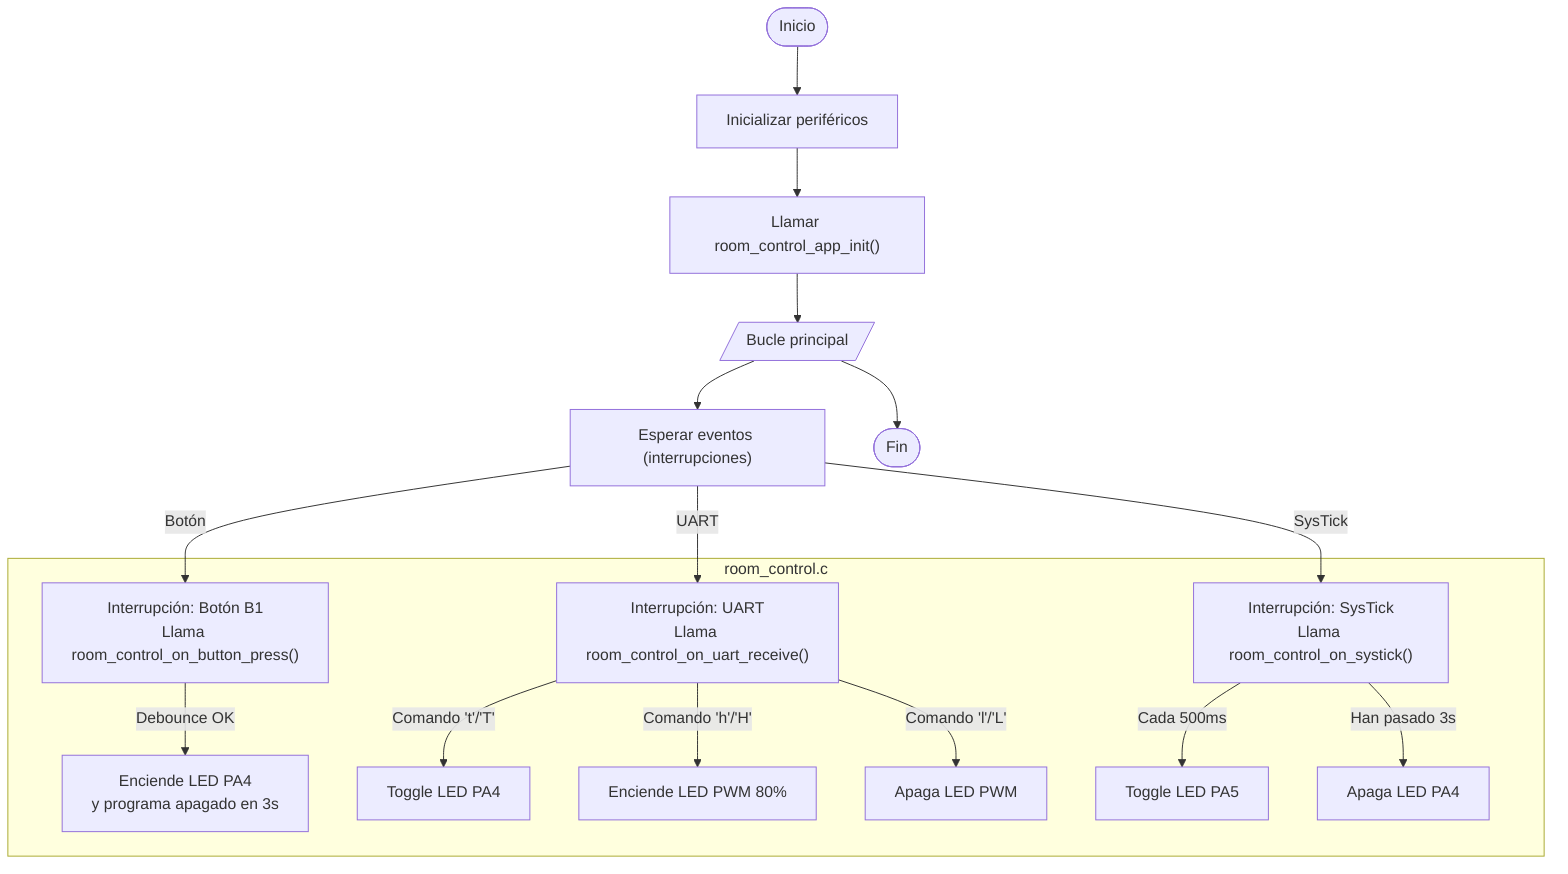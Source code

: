 flowchart TD
 subgraph RoomControl["room_control.c"]
        LED_ON["Enciende LED PA4\ny programa apagado en 3s"]
        EXTI["Interrupción: Botón B1\nLlama room_control_on_button_press()"]
        LED_TOGGLE["Toggle LED PA4"]
        UART["Interrupción: UART\nLlama room_control_on_uart_receive()"]
        PWM_ON["Enciende LED PWM 80%"]
        PWM_OFF["Apaga LED PWM"]
        LD2_TOGGLE["Toggle LED PA5"]
        SysTick["Interrupción: SysTick\nLlama room_control_on_systick()"]
        LED_OFF["Apaga LED PA4"]
  end
    Start(["Inicio"]) --> InitPeriph["Inicializar periféricos"]
    InitPeriph --> InitApp["Llamar room_control_app_init()"]
    InitApp --> MainLoop[/"Bucle principal"/]
    MainLoop --> Wait["Esperar eventos (interrupciones)"] & End(["Fin"])
    Wait -- Botón --> EXTI
    Wait -- UART --> UART
    Wait -- SysTick --> SysTick
    EXTI -- Debounce OK --> LED_ON
    UART -- Comando 't'/'T' --> LED_TOGGLE
    UART -- Comando 'h'/'H' --> PWM_ON
    UART -- Comando 'l'/'L' --> PWM_OFF
    SysTick -- Cada 500ms --> LD2_TOGGLE
    SysTick -- Han pasado 3s --> LED_OFF